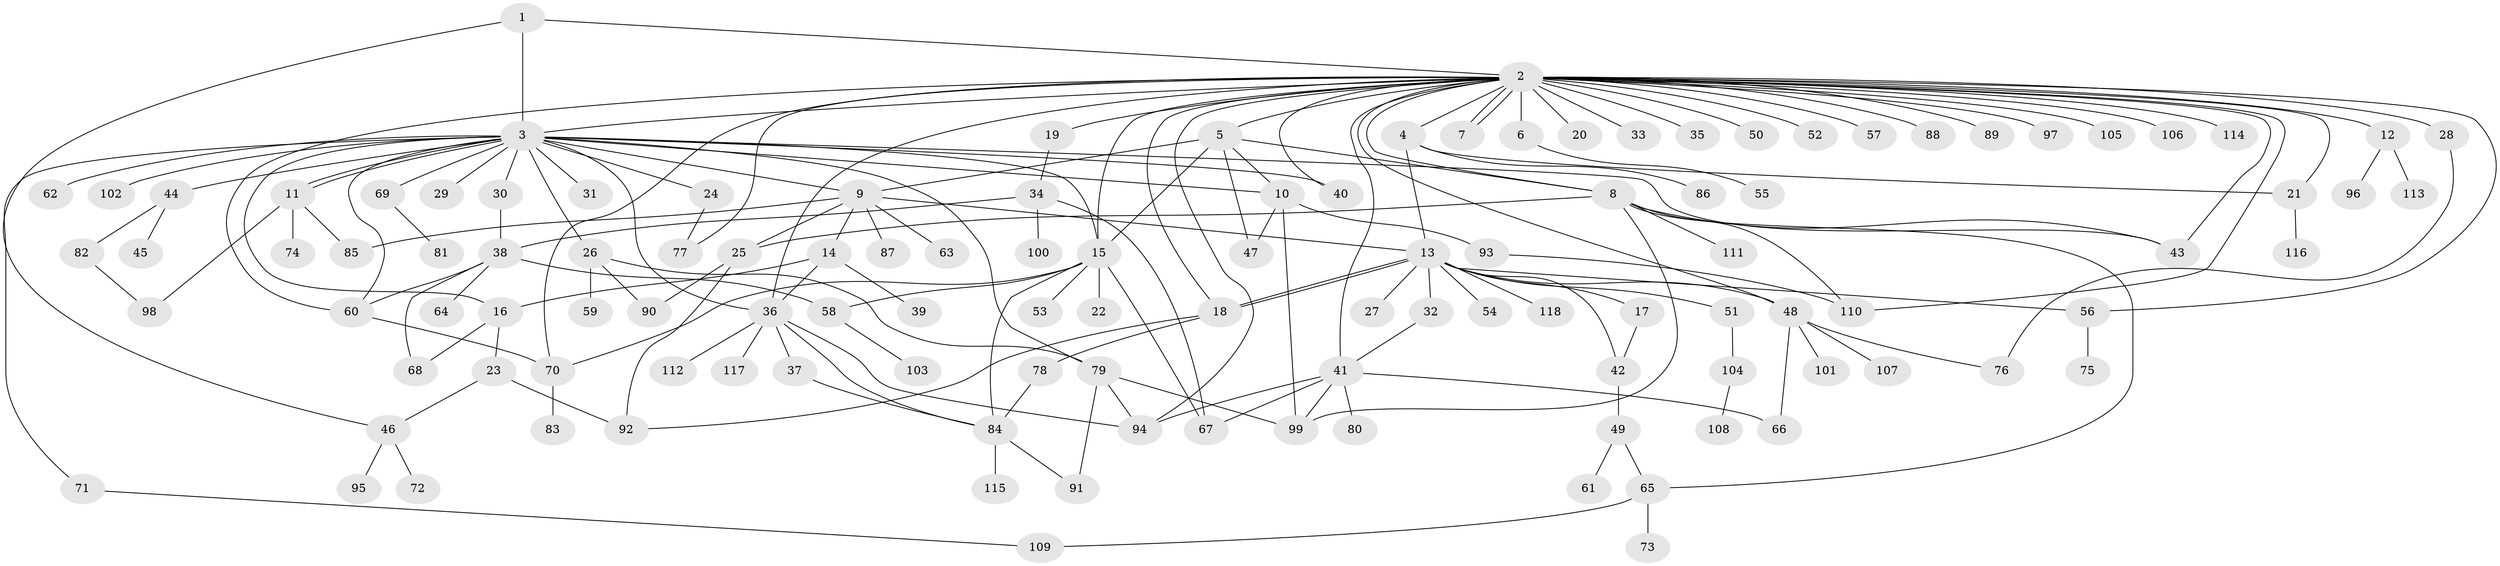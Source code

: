 // Generated by graph-tools (version 1.1) at 2025/35/03/09/25 02:35:17]
// undirected, 118 vertices, 174 edges
graph export_dot {
graph [start="1"]
  node [color=gray90,style=filled];
  1;
  2;
  3;
  4;
  5;
  6;
  7;
  8;
  9;
  10;
  11;
  12;
  13;
  14;
  15;
  16;
  17;
  18;
  19;
  20;
  21;
  22;
  23;
  24;
  25;
  26;
  27;
  28;
  29;
  30;
  31;
  32;
  33;
  34;
  35;
  36;
  37;
  38;
  39;
  40;
  41;
  42;
  43;
  44;
  45;
  46;
  47;
  48;
  49;
  50;
  51;
  52;
  53;
  54;
  55;
  56;
  57;
  58;
  59;
  60;
  61;
  62;
  63;
  64;
  65;
  66;
  67;
  68;
  69;
  70;
  71;
  72;
  73;
  74;
  75;
  76;
  77;
  78;
  79;
  80;
  81;
  82;
  83;
  84;
  85;
  86;
  87;
  88;
  89;
  90;
  91;
  92;
  93;
  94;
  95;
  96;
  97;
  98;
  99;
  100;
  101;
  102;
  103;
  104;
  105;
  106;
  107;
  108;
  109;
  110;
  111;
  112;
  113;
  114;
  115;
  116;
  117;
  118;
  1 -- 2;
  1 -- 3;
  1 -- 46;
  2 -- 3;
  2 -- 4;
  2 -- 5;
  2 -- 6;
  2 -- 7;
  2 -- 7;
  2 -- 8;
  2 -- 12;
  2 -- 15;
  2 -- 18;
  2 -- 19;
  2 -- 20;
  2 -- 21;
  2 -- 28;
  2 -- 33;
  2 -- 35;
  2 -- 36;
  2 -- 40;
  2 -- 41;
  2 -- 43;
  2 -- 48;
  2 -- 50;
  2 -- 52;
  2 -- 56;
  2 -- 57;
  2 -- 60;
  2 -- 70;
  2 -- 77;
  2 -- 88;
  2 -- 89;
  2 -- 94;
  2 -- 97;
  2 -- 105;
  2 -- 106;
  2 -- 110;
  2 -- 114;
  3 -- 9;
  3 -- 10;
  3 -- 11;
  3 -- 11;
  3 -- 15;
  3 -- 16;
  3 -- 24;
  3 -- 26;
  3 -- 29;
  3 -- 30;
  3 -- 31;
  3 -- 36;
  3 -- 40;
  3 -- 43;
  3 -- 44;
  3 -- 60;
  3 -- 62;
  3 -- 69;
  3 -- 71;
  3 -- 79;
  3 -- 102;
  4 -- 13;
  4 -- 21;
  4 -- 86;
  5 -- 8;
  5 -- 9;
  5 -- 10;
  5 -- 15;
  5 -- 47;
  6 -- 55;
  8 -- 25;
  8 -- 43;
  8 -- 65;
  8 -- 99;
  8 -- 110;
  8 -- 111;
  9 -- 13;
  9 -- 14;
  9 -- 25;
  9 -- 63;
  9 -- 85;
  9 -- 87;
  10 -- 47;
  10 -- 93;
  10 -- 99;
  11 -- 74;
  11 -- 85;
  11 -- 98;
  12 -- 96;
  12 -- 113;
  13 -- 17;
  13 -- 18;
  13 -- 18;
  13 -- 27;
  13 -- 32;
  13 -- 42;
  13 -- 48;
  13 -- 51;
  13 -- 54;
  13 -- 56;
  13 -- 118;
  14 -- 16;
  14 -- 36;
  14 -- 39;
  15 -- 22;
  15 -- 53;
  15 -- 58;
  15 -- 67;
  15 -- 70;
  15 -- 84;
  16 -- 23;
  16 -- 68;
  17 -- 42;
  18 -- 78;
  18 -- 92;
  19 -- 34;
  21 -- 116;
  23 -- 46;
  23 -- 92;
  24 -- 77;
  25 -- 90;
  25 -- 92;
  26 -- 59;
  26 -- 79;
  26 -- 90;
  28 -- 76;
  30 -- 38;
  32 -- 41;
  34 -- 38;
  34 -- 67;
  34 -- 100;
  36 -- 37;
  36 -- 84;
  36 -- 94;
  36 -- 112;
  36 -- 117;
  37 -- 84;
  38 -- 58;
  38 -- 60;
  38 -- 64;
  38 -- 68;
  41 -- 66;
  41 -- 67;
  41 -- 80;
  41 -- 94;
  41 -- 99;
  42 -- 49;
  44 -- 45;
  44 -- 82;
  46 -- 72;
  46 -- 95;
  48 -- 66;
  48 -- 76;
  48 -- 101;
  48 -- 107;
  49 -- 61;
  49 -- 65;
  51 -- 104;
  56 -- 75;
  58 -- 103;
  60 -- 70;
  65 -- 73;
  65 -- 109;
  69 -- 81;
  70 -- 83;
  71 -- 109;
  78 -- 84;
  79 -- 91;
  79 -- 94;
  79 -- 99;
  82 -- 98;
  84 -- 91;
  84 -- 115;
  93 -- 110;
  104 -- 108;
}
